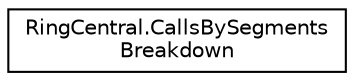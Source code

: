 digraph "Graphical Class Hierarchy"
{
 // LATEX_PDF_SIZE
  edge [fontname="Helvetica",fontsize="10",labelfontname="Helvetica",labelfontsize="10"];
  node [fontname="Helvetica",fontsize="10",shape=record];
  rankdir="LR";
  Node0 [label="RingCentral.CallsBySegments\lBreakdown",height=0.2,width=0.4,color="black", fillcolor="white", style="filled",URL="$classRingCentral_1_1CallsBySegmentsBreakdown.html",tooltip="Result breakdown by segments"];
}
